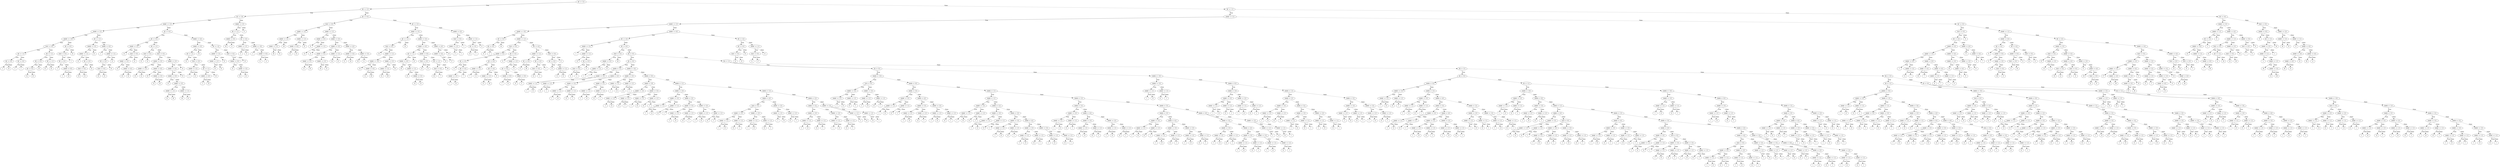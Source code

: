 digraph {
0 [label="dx' <= 3.5"];
1 [label="dx' <= 2.5"];
2 [label="dy' <= 3.0"];
3 [label="seedy' <= 2.5"];
4 [label="seedx' <= 2.5"];
5 [label="seedx' <= -0.5"];
6 [label="turn' <= 0.5"];
7 [label="dx' <= 1.5"];
8 [label="dx' <= 0.5"];
9 [label="1"];
8 -> 9 [label="True"];
10 [label="22"];
8 -> 10 [style="dashed", label="False"];
7 -> 8 [label="True"];
11 [label="dy' <= 0.5"];
12 [label="2"];
11 -> 12 [label="True"];
13 [label="1"];
11 -> 13 [style="dashed", label="False"];
7 -> 11 [style="dashed", label="False"];
6 -> 7 [label="True"];
14 [label="dx' <= 1.5"];
15 [label="dx' <= 0.5"];
16 [label="dy' <= 0.5"];
17 [label="21"];
16 -> 17 [label="True"];
18 [label="22"];
16 -> 18 [style="dashed", label="False"];
15 -> 16 [label="True"];
19 [label="22"];
15 -> 19 [style="dashed", label="False"];
14 -> 15 [label="True"];
20 [label="dy' <= 1.5"];
21 [label="21"];
20 -> 21 [label="True"];
22 [label="22"];
20 -> 22 [style="dashed", label="False"];
14 -> 20 [style="dashed", label="False"];
6 -> 14 [style="dashed", label="False"];
5 -> 6 [label="True"];
23 [label="dy' <= 0.5"];
24 [label="turn' <= 0.5"];
25 [label="dx' <= 0.5"];
26 [label="1"];
25 -> 26 [label="True"];
27 [label="seedx' <= 0.5"];
28 [label="1"];
27 -> 28 [label="True"];
29 [label="22"];
27 -> 29 [style="dashed", label="False"];
25 -> 27 [style="dashed", label="False"];
24 -> 25 [label="True"];
30 [label="1"];
24 -> 30 [style="dashed", label="False"];
23 -> 24 [label="True"];
31 [label="22"];
23 -> 31 [style="dashed", label="False"];
5 -> 23 [style="dashed", label="False"];
4 -> 5 [label="True"];
32 [label="dx' <= 1.5"];
33 [label="seedx' <= 3.5"];
34 [label="seedy' <= 1.5"];
35 [label="21"];
34 -> 35 [label="True"];
36 [label="dy' <= 0.5"];
37 [label="turn' <= 0.5"];
38 [label="22"];
37 -> 38 [label="True"];
39 [label="21"];
37 -> 39 [style="dashed", label="False"];
36 -> 37 [label="True"];
40 [label="21"];
36 -> 40 [style="dashed", label="False"];
34 -> 36 [style="dashed", label="False"];
33 -> 34 [label="True"];
41 [label="21"];
33 -> 41 [style="dashed", label="False"];
32 -> 33 [label="True"];
42 [label="seedx' <= 4.5"];
43 [label="1"];
42 -> 43 [label="True"];
44 [label="seedy' <= 1.5"];
45 [label="dy' <= 0.5"];
46 [label="turn' <= 0.5"];
47 [label="22"];
46 -> 47 [label="True"];
48 [label="21"];
46 -> 48 [style="dashed", label="False"];
45 -> 46 [label="True"];
49 [label="22"];
45 -> 49 [style="dashed", label="False"];
44 -> 45 [label="True"];
50 [label="21"];
44 -> 50 [style="dashed", label="False"];
42 -> 44 [style="dashed", label="False"];
32 -> 42 [style="dashed", label="False"];
4 -> 32 [style="dashed", label="False"];
3 -> 4 [label="True"];
51 [label="dy' <= 0.5"];
52 [label="dx' <= 0.5"];
53 [label="seedx' <= 3.5"];
54 [label="21"];
53 -> 54 [label="True"];
55 [label="turn' <= 0.5"];
56 [label="seedy' <= 3.5"];
57 [label="21"];
56 -> 57 [label="True"];
58 [label="seedy' <= 4.5"];
59 [label="22"];
58 -> 59 [label="True"];
60 [label="21"];
58 -> 60 [style="dashed", label="False"];
56 -> 58 [style="dashed", label="False"];
55 -> 56 [label="True"];
61 [label="21"];
55 -> 61 [style="dashed", label="False"];
53 -> 55 [style="dashed", label="False"];
52 -> 53 [label="True"];
62 [label="dx' <= 1.5"];
63 [label="turn' <= 0.5"];
64 [label="21"];
63 -> 64 [label="True"];
65 [label="22"];
63 -> 65 [style="dashed", label="False"];
62 -> 63 [label="True"];
66 [label="turn' <= 0.5"];
67 [label="seedx' <= 3.5"];
68 [label="seedx' <= 1.0"];
69 [label="22"];
68 -> 69 [label="True"];
70 [label="21"];
68 -> 70 [style="dashed", label="False"];
67 -> 68 [label="True"];
71 [label="seedx' <= 4.5"];
72 [label="22"];
71 -> 72 [label="True"];
73 [label="seedy' <= 3.5"];
74 [label="21"];
73 -> 74 [label="True"];
75 [label="22"];
73 -> 75 [style="dashed", label="False"];
71 -> 73 [style="dashed", label="False"];
67 -> 71 [style="dashed", label="False"];
66 -> 67 [label="True"];
76 [label="seedx' <= 3.5"];
77 [label="seedy' <= 4.5"];
78 [label="seedx' <= 0.5"];
79 [label="21"];
78 -> 79 [label="True"];
80 [label="seedy' <= 3.5"];
81 [label="seedx' <= 1.5"];
82 [label="21"];
81 -> 82 [label="True"];
83 [label="16"];
81 -> 83 [style="dashed", label="False"];
80 -> 81 [label="True"];
84 [label="seedx' <= 1.5"];
85 [label="16"];
84 -> 85 [label="True"];
86 [label="21"];
84 -> 86 [style="dashed", label="False"];
80 -> 84 [style="dashed", label="False"];
78 -> 80 [style="dashed", label="False"];
77 -> 78 [label="True"];
87 [label="21"];
77 -> 87 [style="dashed", label="False"];
76 -> 77 [label="True"];
88 [label="21"];
76 -> 88 [style="dashed", label="False"];
66 -> 76 [style="dashed", label="False"];
62 -> 66 [style="dashed", label="False"];
52 -> 62 [style="dashed", label="False"];
51 -> 52 [label="True"];
89 [label="seedy' <= 4.5"];
90 [label="seedy' <= 3.5"];
91 [label="dx' <= 1.5"];
92 [label="22"];
91 -> 92 [label="True"];
93 [label="turn' <= 0.5"];
94 [label="seedx' <= 2.5"];
95 [label="1"];
94 -> 95 [label="True"];
96 [label="21"];
94 -> 96 [style="dashed", label="False"];
93 -> 94 [label="True"];
97 [label="dy' <= 1.5"];
98 [label="seedx' <= 4.5"];
99 [label="1"];
98 -> 99 [label="True"];
100 [label="22"];
98 -> 100 [style="dashed", label="False"];
97 -> 98 [label="True"];
101 [label="22"];
97 -> 101 [style="dashed", label="False"];
93 -> 97 [style="dashed", label="False"];
91 -> 93 [style="dashed", label="False"];
90 -> 91 [label="True"];
102 [label="22"];
90 -> 102 [style="dashed", label="False"];
89 -> 90 [label="True"];
103 [label="dx' <= 1.0"];
104 [label="seedx' <= 2.5"];
105 [label="seedx' <= 1.5"];
106 [label="21"];
105 -> 106 [label="True"];
107 [label="22"];
105 -> 107 [style="dashed", label="False"];
104 -> 105 [label="True"];
108 [label="21"];
104 -> 108 [style="dashed", label="False"];
103 -> 104 [label="True"];
109 [label="turn' <= 0.5"];
110 [label="seedx' <= 0.5"];
111 [label="21"];
110 -> 111 [label="True"];
112 [label="seedx' <= 3.5"];
113 [label="22"];
112 -> 113 [label="True"];
114 [label="21"];
112 -> 114 [style="dashed", label="False"];
110 -> 112 [style="dashed", label="False"];
109 -> 110 [label="True"];
115 [label="22"];
109 -> 115 [style="dashed", label="False"];
103 -> 109 [style="dashed", label="False"];
89 -> 103 [style="dashed", label="False"];
51 -> 89 [style="dashed", label="False"];
3 -> 51 [style="dashed", label="False"];
2 -> 3 [label="True"];
116 [label="seedy' <= 2.5"];
117 [label="dx' <= 1.5"];
118 [label="seedx' <= 0.5"];
119 [label="10"];
118 -> 119 [label="True"];
120 [label="4"];
118 -> 120 [style="dashed", label="False"];
117 -> 118 [label="True"];
121 [label="dy' <= 4.5"];
122 [label="seedy' <= 1.5"];
123 [label="3"];
122 -> 123 [label="True"];
124 [label="4"];
122 -> 124 [style="dashed", label="False"];
121 -> 122 [label="True"];
125 [label="seedx' <= -0.5"];
126 [label="2"];
125 -> 126 [label="True"];
127 [label="seedx' <= 0.5"];
128 [label="6"];
127 -> 128 [label="True"];
129 [label="4"];
127 -> 129 [style="dashed", label="False"];
125 -> 127 [style="dashed", label="False"];
121 -> 125 [style="dashed", label="False"];
117 -> 121 [style="dashed", label="False"];
116 -> 117 [label="True"];
130 [label="0"];
116 -> 130 [style="dashed", label="False"];
2 -> 116 [style="dashed", label="False"];
1 -> 2 [label="True"];
131 [label="dy' <= 0.5"];
132 [label="turn' <= 0.5"];
133 [label="seedy' <= 3.5"];
134 [label="seedx' <= 1.5"];
135 [label="seedy' <= 1.5"];
136 [label="16"];
135 -> 136 [label="True"];
137 [label="21"];
135 -> 137 [style="dashed", label="False"];
134 -> 135 [label="True"];
138 [label="16"];
134 -> 138 [style="dashed", label="False"];
133 -> 134 [label="True"];
139 [label="seedx' <= 1.5"];
140 [label="seedx' <= 0.5"];
141 [label="21"];
140 -> 141 [label="True"];
142 [label="13"];
140 -> 142 [style="dashed", label="False"];
139 -> 140 [label="True"];
143 [label="21"];
139 -> 143 [style="dashed", label="False"];
133 -> 139 [style="dashed", label="False"];
132 -> 133 [label="True"];
144 [label="seedy' <= 1.5"];
145 [label="seedx' <= 0.5"];
146 [label="6"];
145 -> 146 [label="True"];
147 [label="seedx' <= 1.5"];
148 [label="13"];
147 -> 148 [label="True"];
149 [label="6"];
147 -> 149 [style="dashed", label="False"];
145 -> 147 [style="dashed", label="False"];
144 -> 145 [label="True"];
150 [label="seedy' <= 3.5"];
151 [label="seedx' <= 3.5"];
152 [label="seedx' <= 0.5"];
153 [label="seedy' <= 2.5"];
154 [label="11"];
153 -> 154 [label="True"];
155 [label="10"];
153 -> 155 [style="dashed", label="False"];
152 -> 153 [label="True"];
156 [label="seedy' <= 2.5"];
157 [label="16"];
156 -> 157 [label="True"];
158 [label="11"];
156 -> 158 [style="dashed", label="False"];
152 -> 156 [style="dashed", label="False"];
151 -> 152 [label="True"];
159 [label="seedy' <= 2.5"];
160 [label="10"];
159 -> 160 [label="True"];
161 [label="12"];
159 -> 161 [style="dashed", label="False"];
151 -> 159 [style="dashed", label="False"];
150 -> 151 [label="True"];
162 [label="seedy' <= 4.5"];
163 [label="seedx' <= 4.5"];
164 [label="11"];
163 -> 164 [label="True"];
165 [label="10"];
163 -> 165 [style="dashed", label="False"];
162 -> 163 [label="True"];
166 [label="seedx' <= 3.5"];
167 [label="10"];
166 -> 167 [label="True"];
168 [label="11"];
166 -> 168 [style="dashed", label="False"];
162 -> 166 [style="dashed", label="False"];
150 -> 162 [style="dashed", label="False"];
144 -> 150 [style="dashed", label="False"];
132 -> 144 [style="dashed", label="False"];
131 -> 132 [label="True"];
169 [label="dy' <= 2.5"];
170 [label="seedy' <= 3.5"];
171 [label="dy' <= 1.5"];
172 [label="turn' <= 0.5"];
173 [label="22"];
172 -> 173 [label="True"];
174 [label="seedy' <= 1.5"];
175 [label="seedx' <= -0.5"];
176 [label="22"];
175 -> 176 [label="True"];
177 [label="seedx' <= 0.5"];
178 [label="11"];
177 -> 178 [label="True"];
179 [label="20"];
177 -> 179 [style="dashed", label="False"];
175 -> 177 [style="dashed", label="False"];
174 -> 175 [label="True"];
180 [label="seedx' <= 2.5"];
181 [label="seedy' <= 2.5"];
182 [label="21"];
181 -> 182 [label="True"];
183 [label="20"];
181 -> 183 [style="dashed", label="False"];
180 -> 181 [label="True"];
184 [label="22"];
180 -> 184 [style="dashed", label="False"];
174 -> 180 [style="dashed", label="False"];
172 -> 174 [style="dashed", label="False"];
171 -> 172 [label="True"];
185 [label="22"];
171 -> 185 [style="dashed", label="False"];
170 -> 171 [label="True"];
186 [label="seedx' <= 3.5"];
187 [label="seedy' <= 4.5"];
188 [label="dy' <= 1.5"];
189 [label="seedx' <= 0.5"];
190 [label="10"];
189 -> 190 [label="True"];
191 [label="seedx' <= 1.5"];
192 [label="21"];
191 -> 192 [label="True"];
193 [label="seedx' <= 2.5"];
194 [label="15"];
193 -> 194 [label="True"];
195 [label="21"];
193 -> 195 [style="dashed", label="False"];
191 -> 193 [style="dashed", label="False"];
189 -> 191 [style="dashed", label="False"];
188 -> 189 [label="True"];
196 [label="22"];
188 -> 196 [style="dashed", label="False"];
187 -> 188 [label="True"];
197 [label="seedx' <= 0.5"];
198 [label="turn' <= 0.5"];
199 [label="21"];
198 -> 199 [label="True"];
200 [label="11"];
198 -> 200 [style="dashed", label="False"];
197 -> 198 [label="True"];
201 [label="dy' <= 1.5"];
202 [label="turn' <= 0.5"];
203 [label="22"];
202 -> 203 [label="True"];
204 [label="7"];
202 -> 204 [style="dashed", label="False"];
201 -> 202 [label="True"];
205 [label="10"];
201 -> 205 [style="dashed", label="False"];
197 -> 201 [style="dashed", label="False"];
187 -> 197 [style="dashed", label="False"];
186 -> 187 [label="True"];
206 [label="seedy' <= 4.5"];
207 [label="seedx' <= 4.5"];
208 [label="22"];
207 -> 208 [label="True"];
209 [label="17"];
207 -> 209 [style="dashed", label="False"];
206 -> 207 [label="True"];
210 [label="22"];
206 -> 210 [style="dashed", label="False"];
186 -> 206 [style="dashed", label="False"];
170 -> 186 [style="dashed", label="False"];
169 -> 170 [label="True"];
211 [label="seedx' <= 0.5"];
212 [label="turn' <= 0.5"];
213 [label="seedy' <= 1.5"];
214 [label="3"];
213 -> 214 [label="True"];
215 [label="1"];
213 -> 215 [style="dashed", label="False"];
212 -> 213 [label="True"];
216 [label="1"];
212 -> 216 [style="dashed", label="False"];
211 -> 212 [label="True"];
217 [label="seedy' <= 1.5"];
218 [label="dy' <= 3.5"];
219 [label="13"];
218 -> 219 [label="True"];
220 [label="1"];
218 -> 220 [style="dashed", label="False"];
217 -> 218 [label="True"];
221 [label="0"];
217 -> 221 [style="dashed", label="False"];
211 -> 217 [style="dashed", label="False"];
169 -> 211 [style="dashed", label="False"];
131 -> 169 [style="dashed", label="False"];
1 -> 131 [style="dashed", label="False"];
0 -> 1 [label="True"];
222 [label="dy' <= 1.5"];
223 [label="seedy' <= 2.5"];
224 [label="seedx' <= 2.5"];
225 [label="seedx' <= -0.5"];
226 [label="dy' <= 0.5"];
227 [label="dx' <= 4.5"];
228 [label="6"];
227 -> 228 [label="True"];
229 [label="1"];
227 -> 229 [style="dashed", label="False"];
226 -> 227 [label="True"];
230 [label="14"];
226 -> 230 [style="dashed", label="False"];
225 -> 226 [label="True"];
231 [label="seedx' <= 1.5"];
232 [label="turn' <= 0.5"];
233 [label="seedx' <= 0.5"];
234 [label="dy' <= 0.5"];
235 [label="6"];
234 -> 235 [label="True"];
236 [label="dx' <= 4.5"];
237 [label="seedy' <= 1.5"];
238 [label="7"];
237 -> 238 [label="True"];
239 [label="12"];
237 -> 239 [style="dashed", label="False"];
236 -> 237 [label="True"];
240 [label="7"];
236 -> 240 [style="dashed", label="False"];
234 -> 236 [style="dashed", label="False"];
233 -> 234 [label="True"];
241 [label="dy' <= 0.5"];
242 [label="seedy' <= 1.5"];
243 [label="7"];
242 -> 243 [label="True"];
244 [label="6"];
242 -> 244 [style="dashed", label="False"];
241 -> 242 [label="True"];
245 [label="dx' <= 4.5"];
246 [label="seedy' <= 1.5"];
247 [label="6"];
246 -> 247 [label="True"];
248 [label="10"];
246 -> 248 [style="dashed", label="False"];
245 -> 246 [label="True"];
249 [label="6"];
245 -> 249 [style="dashed", label="False"];
241 -> 245 [style="dashed", label="False"];
233 -> 241 [style="dashed", label="False"];
232 -> 233 [label="True"];
250 [label="dx' <= 4.5"];
251 [label="6"];
250 -> 251 [label="True"];
252 [label="seedy' <= 1.5"];
253 [label="dy' <= 0.5"];
254 [label="seedx' <= 0.5"];
255 [label="7"];
254 -> 255 [label="True"];
256 [label="6"];
254 -> 256 [style="dashed", label="False"];
253 -> 254 [label="True"];
257 [label="seedx' <= 0.5"];
258 [label="6"];
257 -> 258 [label="True"];
259 [label="5"];
257 -> 259 [style="dashed", label="False"];
253 -> 257 [style="dashed", label="False"];
252 -> 253 [label="True"];
260 [label="6"];
252 -> 260 [style="dashed", label="False"];
250 -> 252 [style="dashed", label="False"];
232 -> 250 [style="dashed", label="False"];
231 -> 232 [label="True"];
261 [label="dx' <= 4.5"];
262 [label="seedy' <= 1.5"];
263 [label="dy' <= 0.5"];
264 [label="6"];
263 -> 264 [label="True"];
265 [label="20"];
263 -> 265 [style="dashed", label="False"];
262 -> 263 [label="True"];
266 [label="dy' <= 0.5"];
267 [label="turn' <= 0.5"];
268 [label="12"];
267 -> 268 [label="True"];
269 [label="1"];
267 -> 269 [style="dashed", label="False"];
266 -> 267 [label="True"];
270 [label="1"];
266 -> 270 [style="dashed", label="False"];
262 -> 266 [style="dashed", label="False"];
261 -> 262 [label="True"];
271 [label="turn' <= 0.5"];
272 [label="dy' <= 0.5"];
273 [label="6"];
272 -> 273 [label="True"];
274 [label="seedy' <= 1.5"];
275 [label="6"];
274 -> 275 [label="True"];
276 [label="21"];
274 -> 276 [style="dashed", label="False"];
272 -> 274 [style="dashed", label="False"];
271 -> 272 [label="True"];
277 [label="6"];
271 -> 277 [style="dashed", label="False"];
261 -> 271 [style="dashed", label="False"];
231 -> 261 [style="dashed", label="False"];
225 -> 231 [style="dashed", label="False"];
224 -> 225 [label="True"];
278 [label="seedx' <= 4.5"];
279 [label="dx' <= 4.5"];
280 [label="seedx' <= 3.5"];
281 [label="1"];
280 -> 281 [label="True"];
282 [label="seedy' <= 1.5"];
283 [label="13"];
282 -> 283 [label="True"];
284 [label="dy' <= 0.5"];
285 [label="turn' <= 0.5"];
286 [label="6"];
285 -> 286 [label="True"];
287 [label="1"];
285 -> 287 [style="dashed", label="False"];
284 -> 285 [label="True"];
288 [label="6"];
284 -> 288 [style="dashed", label="False"];
282 -> 284 [style="dashed", label="False"];
280 -> 282 [style="dashed", label="False"];
279 -> 280 [label="True"];
289 [label="dy' <= 0.5"];
290 [label="turn' <= 0.5"];
291 [label="seedx' <= 3.5"];
292 [label="seedy' <= 1.5"];
293 [label="1"];
292 -> 293 [label="True"];
294 [label="7"];
292 -> 294 [style="dashed", label="False"];
291 -> 292 [label="True"];
295 [label="12"];
291 -> 295 [style="dashed", label="False"];
290 -> 291 [label="True"];
296 [label="20"];
290 -> 296 [style="dashed", label="False"];
289 -> 290 [label="True"];
297 [label="dx <= 0.5"];
298 [label="dy <= 0.5"];
299 [label="seedx <= 3.5"];
300 [label="seedx' <= 3.5"];
301 [label="seedy' <= 1.5"];
302 [label="1"];
301 -> 302 [label="True"];
303 [label="12"];
301 -> 303 [style="dashed", label="False"];
300 -> 301 [label="True"];
304 [label="seedy' <= 1.5"];
305 [label="12"];
304 -> 305 [label="True"];
306 [label="1"];
304 -> 306 [style="dashed", label="False"];
300 -> 304 [style="dashed", label="False"];
299 -> 300 [label="True"];
307 [label="seedx <= 4.5"];
308 [label="seedx' <= 3.5"];
309 [label="seedy' <= 1.5"];
310 [label="1"];
309 -> 310 [label="True"];
311 [label="12"];
309 -> 311 [style="dashed", label="False"];
308 -> 309 [label="True"];
312 [label="seedy' <= 1.5"];
313 [label="12"];
312 -> 313 [label="True"];
314 [label="1"];
312 -> 314 [style="dashed", label="False"];
308 -> 312 [style="dashed", label="False"];
307 -> 308 [label="True"];
315 [label="seedx' <= 3.5"];
316 [label="seedy' <= 1.5"];
317 [label="1"];
316 -> 317 [label="True"];
318 [label="12"];
316 -> 318 [style="dashed", label="False"];
315 -> 316 [label="True"];
319 [label="seedy' <= 1.5"];
320 [label="12"];
319 -> 320 [label="True"];
321 [label="1"];
319 -> 321 [style="dashed", label="False"];
315 -> 319 [style="dashed", label="False"];
307 -> 315 [style="dashed", label="False"];
299 -> 307 [style="dashed", label="False"];
298 -> 299 [label="True"];
322 [label="seedx <= -0.5"];
323 [label="seedx' <= 3.5"];
324 [label="seedy' <= 1.5"];
325 [label="1"];
324 -> 325 [label="True"];
326 [label="12"];
324 -> 326 [style="dashed", label="False"];
323 -> 324 [label="True"];
327 [label="seedy' <= 1.5"];
328 [label="12"];
327 -> 328 [label="True"];
329 [label="1"];
327 -> 329 [style="dashed", label="False"];
323 -> 327 [style="dashed", label="False"];
322 -> 323 [label="True"];
330 [label="seedx <= 0.5"];
331 [label="seedy <= 3.0"];
332 [label="seedx' <= 3.5"];
333 [label="seedy' <= 1.5"];
334 [label="1"];
333 -> 334 [label="True"];
335 [label="12"];
333 -> 335 [style="dashed", label="False"];
332 -> 333 [label="True"];
336 [label="seedy' <= 1.5"];
337 [label="12"];
336 -> 337 [label="True"];
338 [label="1"];
336 -> 338 [style="dashed", label="False"];
332 -> 336 [style="dashed", label="False"];
331 -> 332 [label="True"];
339 [label="seedx' <= 3.5"];
340 [label="seedy' <= 1.5"];
341 [label="1"];
340 -> 341 [label="True"];
342 [label="12"];
340 -> 342 [style="dashed", label="False"];
339 -> 340 [label="True"];
343 [label="seedy' <= 1.5"];
344 [label="12"];
343 -> 344 [label="True"];
345 [label="1"];
343 -> 345 [style="dashed", label="False"];
339 -> 343 [style="dashed", label="False"];
331 -> 339 [style="dashed", label="False"];
330 -> 331 [label="True"];
346 [label="seedx <= 1.5"];
347 [label="seedy <= 2.0"];
348 [label="seedx' <= 3.5"];
349 [label="seedy' <= 1.5"];
350 [label="1"];
349 -> 350 [label="True"];
351 [label="12"];
349 -> 351 [style="dashed", label="False"];
348 -> 349 [label="True"];
352 [label="seedy' <= 1.5"];
353 [label="12"];
352 -> 353 [label="True"];
354 [label="1"];
352 -> 354 [style="dashed", label="False"];
348 -> 352 [style="dashed", label="False"];
347 -> 348 [label="True"];
355 [label="seedy <= 3.5"];
356 [label="seedx' <= 3.5"];
357 [label="seedy' <= 1.5"];
358 [label="1"];
357 -> 358 [label="True"];
359 [label="12"];
357 -> 359 [style="dashed", label="False"];
356 -> 357 [label="True"];
360 [label="seedy' <= 1.5"];
361 [label="12"];
360 -> 361 [label="True"];
362 [label="1"];
360 -> 362 [style="dashed", label="False"];
356 -> 360 [style="dashed", label="False"];
355 -> 356 [label="True"];
363 [label="seedx' <= 3.5"];
364 [label="seedy' <= 1.5"];
365 [label="1"];
364 -> 365 [label="True"];
366 [label="12"];
364 -> 366 [style="dashed", label="False"];
363 -> 364 [label="True"];
367 [label="seedy' <= 1.5"];
368 [label="12"];
367 -> 368 [label="True"];
369 [label="1"];
367 -> 369 [style="dashed", label="False"];
363 -> 367 [style="dashed", label="False"];
355 -> 363 [style="dashed", label="False"];
347 -> 355 [style="dashed", label="False"];
346 -> 347 [label="True"];
370 [label="seedx <= 2.5"];
371 [label="seedy <= 4.5"];
372 [label="turn <= 0.5"];
373 [label="seedx' <= 3.5"];
374 [label="seedy' <= 1.5"];
375 [label="1"];
374 -> 375 [label="True"];
376 [label="12"];
374 -> 376 [style="dashed", label="False"];
373 -> 374 [label="True"];
377 [label="seedy' <= 1.5"];
378 [label="12"];
377 -> 378 [label="True"];
379 [label="1"];
377 -> 379 [style="dashed", label="False"];
373 -> 377 [style="dashed", label="False"];
372 -> 373 [label="True"];
380 [label="seedx' <= 3.5"];
381 [label="seedy' <= 1.5"];
382 [label="1"];
381 -> 382 [label="True"];
383 [label="12"];
381 -> 383 [style="dashed", label="False"];
380 -> 381 [label="True"];
384 [label="seedy' <= 1.5"];
385 [label="12"];
384 -> 385 [label="True"];
386 [label="1"];
384 -> 386 [style="dashed", label="False"];
380 -> 384 [style="dashed", label="False"];
372 -> 380 [style="dashed", label="False"];
371 -> 372 [label="True"];
387 [label="seedx' <= 3.5"];
388 [label="seedy' <= 1.5"];
389 [label="1"];
388 -> 389 [label="True"];
390 [label="12"];
388 -> 390 [style="dashed", label="False"];
387 -> 388 [label="True"];
391 [label="seedy' <= 1.5"];
392 [label="12"];
391 -> 392 [label="True"];
393 [label="1"];
391 -> 393 [style="dashed", label="False"];
387 -> 391 [style="dashed", label="False"];
371 -> 387 [style="dashed", label="False"];
370 -> 371 [label="True"];
394 [label="seedx <= 3.5"];
395 [label="seedy <= 3.5"];
396 [label="seedx' <= 3.5"];
397 [label="seedy' <= 1.5"];
398 [label="1"];
397 -> 398 [label="True"];
399 [label="12"];
397 -> 399 [style="dashed", label="False"];
396 -> 397 [label="True"];
400 [label="seedy' <= 1.5"];
401 [label="12"];
400 -> 401 [label="True"];
402 [label="1"];
400 -> 402 [style="dashed", label="False"];
396 -> 400 [style="dashed", label="False"];
395 -> 396 [label="True"];
403 [label="seedx' <= 3.5"];
404 [label="seedy' <= 1.5"];
405 [label="1"];
404 -> 405 [label="True"];
406 [label="12"];
404 -> 406 [style="dashed", label="False"];
403 -> 404 [label="True"];
407 [label="seedy' <= 1.5"];
408 [label="12"];
407 -> 408 [label="True"];
409 [label="1"];
407 -> 409 [style="dashed", label="False"];
403 -> 407 [style="dashed", label="False"];
395 -> 403 [style="dashed", label="False"];
394 -> 395 [label="True"];
410 [label="seedx' <= 3.5"];
411 [label="seedy' <= 1.5"];
412 [label="1"];
411 -> 412 [label="True"];
413 [label="12"];
411 -> 413 [style="dashed", label="False"];
410 -> 411 [label="True"];
414 [label="seedy' <= 1.5"];
415 [label="12"];
414 -> 415 [label="True"];
416 [label="1"];
414 -> 416 [style="dashed", label="False"];
410 -> 414 [style="dashed", label="False"];
394 -> 410 [style="dashed", label="False"];
370 -> 394 [style="dashed", label="False"];
346 -> 370 [style="dashed", label="False"];
330 -> 346 [style="dashed", label="False"];
322 -> 330 [style="dashed", label="False"];
298 -> 322 [style="dashed", label="False"];
297 -> 298 [label="True"];
417 [label="dx <= 1.5"];
418 [label="dy <= 0.5"];
419 [label="seedx <= -0.5"];
420 [label="turn <= 0.5"];
421 [label="seedx' <= 3.5"];
422 [label="seedy' <= 1.5"];
423 [label="1"];
422 -> 423 [label="True"];
424 [label="12"];
422 -> 424 [style="dashed", label="False"];
421 -> 422 [label="True"];
425 [label="seedy' <= 1.5"];
426 [label="12"];
425 -> 426 [label="True"];
427 [label="1"];
425 -> 427 [style="dashed", label="False"];
421 -> 425 [style="dashed", label="False"];
420 -> 421 [label="True"];
428 [label="seedx' <= 3.5"];
429 [label="seedy' <= 1.5"];
430 [label="1"];
429 -> 430 [label="True"];
431 [label="12"];
429 -> 431 [style="dashed", label="False"];
428 -> 429 [label="True"];
432 [label="seedy' <= 1.5"];
433 [label="12"];
432 -> 433 [label="True"];
434 [label="1"];
432 -> 434 [style="dashed", label="False"];
428 -> 432 [style="dashed", label="False"];
420 -> 428 [style="dashed", label="False"];
419 -> 420 [label="True"];
435 [label="seedx <= 0.5"];
436 [label="seedy <= 3.5"];
437 [label="seedx' <= 3.5"];
438 [label="seedy' <= 1.5"];
439 [label="1"];
438 -> 439 [label="True"];
440 [label="12"];
438 -> 440 [style="dashed", label="False"];
437 -> 438 [label="True"];
441 [label="seedy' <= 1.5"];
442 [label="12"];
441 -> 442 [label="True"];
443 [label="1"];
441 -> 443 [style="dashed", label="False"];
437 -> 441 [style="dashed", label="False"];
436 -> 437 [label="True"];
444 [label="seedy <= 4.5"];
445 [label="seedx' <= 3.5"];
446 [label="seedy' <= 1.5"];
447 [label="1"];
446 -> 447 [label="True"];
448 [label="12"];
446 -> 448 [style="dashed", label="False"];
445 -> 446 [label="True"];
449 [label="seedy' <= 1.5"];
450 [label="12"];
449 -> 450 [label="True"];
451 [label="1"];
449 -> 451 [style="dashed", label="False"];
445 -> 449 [style="dashed", label="False"];
444 -> 445 [label="True"];
452 [label="seedx' <= 3.5"];
453 [label="seedy' <= 1.5"];
454 [label="1"];
453 -> 454 [label="True"];
455 [label="12"];
453 -> 455 [style="dashed", label="False"];
452 -> 453 [label="True"];
456 [label="seedy' <= 1.5"];
457 [label="12"];
456 -> 457 [label="True"];
458 [label="1"];
456 -> 458 [style="dashed", label="False"];
452 -> 456 [style="dashed", label="False"];
444 -> 452 [style="dashed", label="False"];
436 -> 444 [style="dashed", label="False"];
435 -> 436 [label="True"];
459 [label="seedx <= 1.5"];
460 [label="seedy <= 1.5"];
461 [label="seedx' <= 3.5"];
462 [label="seedy' <= 1.5"];
463 [label="1"];
462 -> 463 [label="True"];
464 [label="12"];
462 -> 464 [style="dashed", label="False"];
461 -> 462 [label="True"];
465 [label="seedy' <= 1.5"];
466 [label="12"];
465 -> 466 [label="True"];
467 [label="1"];
465 -> 467 [style="dashed", label="False"];
461 -> 465 [style="dashed", label="False"];
460 -> 461 [label="True"];
468 [label="seedy <= 2.5"];
469 [label="seedx' <= 3.5"];
470 [label="seedy' <= 1.5"];
471 [label="1"];
470 -> 471 [label="True"];
472 [label="12"];
470 -> 472 [style="dashed", label="False"];
469 -> 470 [label="True"];
473 [label="seedy' <= 1.5"];
474 [label="12"];
473 -> 474 [label="True"];
475 [label="1"];
473 -> 475 [style="dashed", label="False"];
469 -> 473 [style="dashed", label="False"];
468 -> 469 [label="True"];
476 [label="seedy <= 3.5"];
477 [label="seedx' <= 3.5"];
478 [label="seedy' <= 1.5"];
479 [label="1"];
478 -> 479 [label="True"];
480 [label="12"];
478 -> 480 [style="dashed", label="False"];
477 -> 478 [label="True"];
481 [label="seedy' <= 1.5"];
482 [label="12"];
481 -> 482 [label="True"];
483 [label="1"];
481 -> 483 [style="dashed", label="False"];
477 -> 481 [style="dashed", label="False"];
476 -> 477 [label="True"];
484 [label="seedy <= 4.5"];
485 [label="seedx' <= 3.5"];
486 [label="seedy' <= 1.5"];
487 [label="1"];
486 -> 487 [label="True"];
488 [label="12"];
486 -> 488 [style="dashed", label="False"];
485 -> 486 [label="True"];
489 [label="seedy' <= 1.5"];
490 [label="12"];
489 -> 490 [label="True"];
491 [label="1"];
489 -> 491 [style="dashed", label="False"];
485 -> 489 [style="dashed", label="False"];
484 -> 485 [label="True"];
492 [label="seedx' <= 3.5"];
493 [label="seedy' <= 1.5"];
494 [label="1"];
493 -> 494 [label="True"];
495 [label="12"];
493 -> 495 [style="dashed", label="False"];
492 -> 493 [label="True"];
496 [label="seedy' <= 1.5"];
497 [label="12"];
496 -> 497 [label="True"];
498 [label="1"];
496 -> 498 [style="dashed", label="False"];
492 -> 496 [style="dashed", label="False"];
484 -> 492 [style="dashed", label="False"];
476 -> 484 [style="dashed", label="False"];
468 -> 476 [style="dashed", label="False"];
460 -> 468 [style="dashed", label="False"];
459 -> 460 [label="True"];
499 [label="seedx <= 2.5"];
500 [label="seedy <= 3.5"];
501 [label="seedx' <= 3.5"];
502 [label="seedy' <= 1.5"];
503 [label="1"];
502 -> 503 [label="True"];
504 [label="12"];
502 -> 504 [style="dashed", label="False"];
501 -> 502 [label="True"];
505 [label="seedy' <= 1.5"];
506 [label="12"];
505 -> 506 [label="True"];
507 [label="1"];
505 -> 507 [style="dashed", label="False"];
501 -> 505 [style="dashed", label="False"];
500 -> 501 [label="True"];
508 [label="seedy <= 4.5"];
509 [label="seedx' <= 3.5"];
510 [label="seedy' <= 1.5"];
511 [label="1"];
510 -> 511 [label="True"];
512 [label="12"];
510 -> 512 [style="dashed", label="False"];
509 -> 510 [label="True"];
513 [label="seedy' <= 1.5"];
514 [label="12"];
513 -> 514 [label="True"];
515 [label="1"];
513 -> 515 [style="dashed", label="False"];
509 -> 513 [style="dashed", label="False"];
508 -> 509 [label="True"];
516 [label="seedx' <= 3.5"];
517 [label="seedy' <= 1.5"];
518 [label="1"];
517 -> 518 [label="True"];
519 [label="12"];
517 -> 519 [style="dashed", label="False"];
516 -> 517 [label="True"];
520 [label="seedy' <= 1.5"];
521 [label="12"];
520 -> 521 [label="True"];
522 [label="1"];
520 -> 522 [style="dashed", label="False"];
516 -> 520 [style="dashed", label="False"];
508 -> 516 [style="dashed", label="False"];
500 -> 508 [style="dashed", label="False"];
499 -> 500 [label="True"];
523 [label="seedx <= 3.5"];
524 [label="seedy <= 3.5"];
525 [label="seedx' <= 3.5"];
526 [label="seedy' <= 1.5"];
527 [label="1"];
526 -> 527 [label="True"];
528 [label="12"];
526 -> 528 [style="dashed", label="False"];
525 -> 526 [label="True"];
529 [label="seedy' <= 1.5"];
530 [label="12"];
529 -> 530 [label="True"];
531 [label="1"];
529 -> 531 [style="dashed", label="False"];
525 -> 529 [style="dashed", label="False"];
524 -> 525 [label="True"];
532 [label="seedy <= 4.5"];
533 [label="seedx' <= 3.5"];
534 [label="seedy' <= 1.5"];
535 [label="1"];
534 -> 535 [label="True"];
536 [label="12"];
534 -> 536 [style="dashed", label="False"];
533 -> 534 [label="True"];
537 [label="seedy' <= 1.5"];
538 [label="12"];
537 -> 538 [label="True"];
539 [label="1"];
537 -> 539 [style="dashed", label="False"];
533 -> 537 [style="dashed", label="False"];
532 -> 533 [label="True"];
540 [label="seedx' <= 3.5"];
541 [label="seedy' <= 1.5"];
542 [label="1"];
541 -> 542 [label="True"];
543 [label="12"];
541 -> 543 [style="dashed", label="False"];
540 -> 541 [label="True"];
544 [label="seedy' <= 1.5"];
545 [label="12"];
544 -> 545 [label="True"];
546 [label="1"];
544 -> 546 [style="dashed", label="False"];
540 -> 544 [style="dashed", label="False"];
532 -> 540 [style="dashed", label="False"];
524 -> 532 [style="dashed", label="False"];
523 -> 524 [label="True"];
547 [label="seedx <= 4.5"];
548 [label="seedy <= 3.5"];
549 [label="seedx' <= 3.5"];
550 [label="seedy' <= 1.5"];
551 [label="1"];
550 -> 551 [label="True"];
552 [label="12"];
550 -> 552 [style="dashed", label="False"];
549 -> 550 [label="True"];
553 [label="seedy' <= 1.5"];
554 [label="12"];
553 -> 554 [label="True"];
555 [label="1"];
553 -> 555 [style="dashed", label="False"];
549 -> 553 [style="dashed", label="False"];
548 -> 549 [label="True"];
556 [label="seedy <= 4.5"];
557 [label="seedx' <= 3.5"];
558 [label="seedy' <= 1.5"];
559 [label="1"];
558 -> 559 [label="True"];
560 [label="12"];
558 -> 560 [style="dashed", label="False"];
557 -> 558 [label="True"];
561 [label="seedy' <= 1.5"];
562 [label="12"];
561 -> 562 [label="True"];
563 [label="1"];
561 -> 563 [style="dashed", label="False"];
557 -> 561 [style="dashed", label="False"];
556 -> 557 [label="True"];
564 [label="seedx' <= 3.5"];
565 [label="seedy' <= 1.5"];
566 [label="1"];
565 -> 566 [label="True"];
567 [label="12"];
565 -> 567 [style="dashed", label="False"];
564 -> 565 [label="True"];
568 [label="seedy' <= 1.5"];
569 [label="12"];
568 -> 569 [label="True"];
570 [label="1"];
568 -> 570 [style="dashed", label="False"];
564 -> 568 [style="dashed", label="False"];
556 -> 564 [style="dashed", label="False"];
548 -> 556 [style="dashed", label="False"];
547 -> 548 [label="True"];
571 [label="seedx' <= 3.5"];
572 [label="seedy' <= 1.5"];
573 [label="1"];
572 -> 573 [label="True"];
574 [label="12"];
572 -> 574 [style="dashed", label="False"];
571 -> 572 [label="True"];
575 [label="seedy' <= 1.5"];
576 [label="12"];
575 -> 576 [label="True"];
577 [label="1"];
575 -> 577 [style="dashed", label="False"];
571 -> 575 [style="dashed", label="False"];
547 -> 571 [style="dashed", label="False"];
523 -> 547 [style="dashed", label="False"];
499 -> 523 [style="dashed", label="False"];
459 -> 499 [style="dashed", label="False"];
435 -> 459 [style="dashed", label="False"];
419 -> 435 [style="dashed", label="False"];
418 -> 419 [label="True"];
578 [label="seedx <= -0.5"];
579 [label="seedx' <= 3.5"];
580 [label="seedy' <= 1.5"];
581 [label="1"];
580 -> 581 [label="True"];
582 [label="12"];
580 -> 582 [style="dashed", label="False"];
579 -> 580 [label="True"];
583 [label="seedy' <= 1.5"];
584 [label="12"];
583 -> 584 [label="True"];
585 [label="1"];
583 -> 585 [style="dashed", label="False"];
579 -> 583 [style="dashed", label="False"];
578 -> 579 [label="True"];
586 [label="seedx <= 0.5"];
587 [label="seedy <= 2.0"];
588 [label="seedx' <= 3.5"];
589 [label="seedy' <= 1.5"];
590 [label="1"];
589 -> 590 [label="True"];
591 [label="12"];
589 -> 591 [style="dashed", label="False"];
588 -> 589 [label="True"];
592 [label="seedy' <= 1.5"];
593 [label="12"];
592 -> 593 [label="True"];
594 [label="1"];
592 -> 594 [style="dashed", label="False"];
588 -> 592 [style="dashed", label="False"];
587 -> 588 [label="True"];
595 [label="seedx' <= 3.5"];
596 [label="seedy' <= 1.5"];
597 [label="1"];
596 -> 597 [label="True"];
598 [label="12"];
596 -> 598 [style="dashed", label="False"];
595 -> 596 [label="True"];
599 [label="seedy' <= 1.5"];
600 [label="12"];
599 -> 600 [label="True"];
601 [label="1"];
599 -> 601 [style="dashed", label="False"];
595 -> 599 [style="dashed", label="False"];
587 -> 595 [style="dashed", label="False"];
586 -> 587 [label="True"];
602 [label="seedx <= 1.5"];
603 [label="seedy <= 2.5"];
604 [label="seedx' <= 3.5"];
605 [label="seedy' <= 1.5"];
606 [label="1"];
605 -> 606 [label="True"];
607 [label="12"];
605 -> 607 [style="dashed", label="False"];
604 -> 605 [label="True"];
608 [label="seedy' <= 1.5"];
609 [label="12"];
608 -> 609 [label="True"];
610 [label="1"];
608 -> 610 [style="dashed", label="False"];
604 -> 608 [style="dashed", label="False"];
603 -> 604 [label="True"];
611 [label="seedy <= 3.5"];
612 [label="seedx' <= 3.5"];
613 [label="seedy' <= 1.5"];
614 [label="1"];
613 -> 614 [label="True"];
615 [label="12"];
613 -> 615 [style="dashed", label="False"];
612 -> 613 [label="True"];
616 [label="seedy' <= 1.5"];
617 [label="12"];
616 -> 617 [label="True"];
618 [label="1"];
616 -> 618 [style="dashed", label="False"];
612 -> 616 [style="dashed", label="False"];
611 -> 612 [label="True"];
619 [label="seedx' <= 3.5"];
620 [label="seedy' <= 1.5"];
621 [label="1"];
620 -> 621 [label="True"];
622 [label="12"];
620 -> 622 [style="dashed", label="False"];
619 -> 620 [label="True"];
623 [label="seedy' <= 1.5"];
624 [label="12"];
623 -> 624 [label="True"];
625 [label="1"];
623 -> 625 [style="dashed", label="False"];
619 -> 623 [style="dashed", label="False"];
611 -> 619 [style="dashed", label="False"];
603 -> 611 [style="dashed", label="False"];
602 -> 603 [label="True"];
626 [label="seedy <= 3.5"];
627 [label="seedx' <= 3.5"];
628 [label="seedy' <= 1.5"];
629 [label="1"];
628 -> 629 [label="True"];
630 [label="12"];
628 -> 630 [style="dashed", label="False"];
627 -> 628 [label="True"];
631 [label="seedy' <= 1.5"];
632 [label="12"];
631 -> 632 [label="True"];
633 [label="1"];
631 -> 633 [style="dashed", label="False"];
627 -> 631 [style="dashed", label="False"];
626 -> 627 [label="True"];
634 [label="seedx' <= 3.5"];
635 [label="seedy' <= 1.5"];
636 [label="1"];
635 -> 636 [label="True"];
637 [label="12"];
635 -> 637 [style="dashed", label="False"];
634 -> 635 [label="True"];
638 [label="seedy' <= 1.5"];
639 [label="12"];
638 -> 639 [label="True"];
640 [label="1"];
638 -> 640 [style="dashed", label="False"];
634 -> 638 [style="dashed", label="False"];
626 -> 634 [style="dashed", label="False"];
602 -> 626 [style="dashed", label="False"];
586 -> 602 [style="dashed", label="False"];
578 -> 586 [style="dashed", label="False"];
418 -> 578 [style="dashed", label="False"];
417 -> 418 [label="True"];
641 [label="dx <= 2.5"];
642 [label="dy <= 0.5"];
643 [label="seedx <= 0.5"];
644 [label="seedx' <= 3.5"];
645 [label="seedy' <= 1.5"];
646 [label="1"];
645 -> 646 [label="True"];
647 [label="12"];
645 -> 647 [style="dashed", label="False"];
644 -> 645 [label="True"];
648 [label="seedy' <= 1.5"];
649 [label="12"];
648 -> 649 [label="True"];
650 [label="1"];
648 -> 650 [style="dashed", label="False"];
644 -> 648 [style="dashed", label="False"];
643 -> 644 [label="True"];
651 [label="seedx <= 2.5"];
652 [label="seedx' <= 3.5"];
653 [label="seedy' <= 1.5"];
654 [label="1"];
653 -> 654 [label="True"];
655 [label="12"];
653 -> 655 [style="dashed", label="False"];
652 -> 653 [label="True"];
656 [label="seedy' <= 1.5"];
657 [label="12"];
656 -> 657 [label="True"];
658 [label="1"];
656 -> 658 [style="dashed", label="False"];
652 -> 656 [style="dashed", label="False"];
651 -> 652 [label="True"];
659 [label="seedx <= 4.5"];
660 [label="seedy <= 3.5"];
661 [label="seedx' <= 3.5"];
662 [label="seedy' <= 1.5"];
663 [label="1"];
662 -> 663 [label="True"];
664 [label="12"];
662 -> 664 [style="dashed", label="False"];
661 -> 662 [label="True"];
665 [label="seedy' <= 1.5"];
666 [label="12"];
665 -> 666 [label="True"];
667 [label="1"];
665 -> 667 [style="dashed", label="False"];
661 -> 665 [style="dashed", label="False"];
660 -> 661 [label="True"];
668 [label="seedy <= 4.5"];
669 [label="seedx' <= 3.5"];
670 [label="seedy' <= 1.5"];
671 [label="1"];
670 -> 671 [label="True"];
672 [label="12"];
670 -> 672 [style="dashed", label="False"];
669 -> 670 [label="True"];
673 [label="seedy' <= 1.5"];
674 [label="12"];
673 -> 674 [label="True"];
675 [label="1"];
673 -> 675 [style="dashed", label="False"];
669 -> 673 [style="dashed", label="False"];
668 -> 669 [label="True"];
676 [label="seedx' <= 3.5"];
677 [label="seedy' <= 1.5"];
678 [label="1"];
677 -> 678 [label="True"];
679 [label="12"];
677 -> 679 [style="dashed", label="False"];
676 -> 677 [label="True"];
680 [label="seedy' <= 1.5"];
681 [label="12"];
680 -> 681 [label="True"];
682 [label="1"];
680 -> 682 [style="dashed", label="False"];
676 -> 680 [style="dashed", label="False"];
668 -> 676 [style="dashed", label="False"];
660 -> 668 [style="dashed", label="False"];
659 -> 660 [label="True"];
683 [label="seedy <= 2.5"];
684 [label="seedx' <= 3.5"];
685 [label="seedy' <= 1.5"];
686 [label="1"];
685 -> 686 [label="True"];
687 [label="12"];
685 -> 687 [style="dashed", label="False"];
684 -> 685 [label="True"];
688 [label="seedy' <= 1.5"];
689 [label="12"];
688 -> 689 [label="True"];
690 [label="1"];
688 -> 690 [style="dashed", label="False"];
684 -> 688 [style="dashed", label="False"];
683 -> 684 [label="True"];
691 [label="seedx' <= 3.5"];
692 [label="seedy' <= 1.5"];
693 [label="1"];
692 -> 693 [label="True"];
694 [label="12"];
692 -> 694 [style="dashed", label="False"];
691 -> 692 [label="True"];
695 [label="seedy' <= 1.5"];
696 [label="12"];
695 -> 696 [label="True"];
697 [label="1"];
695 -> 697 [style="dashed", label="False"];
691 -> 695 [style="dashed", label="False"];
683 -> 691 [style="dashed", label="False"];
659 -> 683 [style="dashed", label="False"];
651 -> 659 [style="dashed", label="False"];
643 -> 651 [style="dashed", label="False"];
642 -> 643 [label="True"];
698 [label="dy <= 1.5"];
699 [label="seedx <= -0.5"];
700 [label="seedx' <= 3.5"];
701 [label="seedy' <= 1.5"];
702 [label="1"];
701 -> 702 [label="True"];
703 [label="12"];
701 -> 703 [style="dashed", label="False"];
700 -> 701 [label="True"];
704 [label="seedy' <= 1.5"];
705 [label="12"];
704 -> 705 [label="True"];
706 [label="1"];
704 -> 706 [style="dashed", label="False"];
700 -> 704 [style="dashed", label="False"];
699 -> 700 [label="True"];
707 [label="seedx <= 0.5"];
708 [label="seedx' <= 3.5"];
709 [label="seedy' <= 1.5"];
710 [label="1"];
709 -> 710 [label="True"];
711 [label="12"];
709 -> 711 [style="dashed", label="False"];
708 -> 709 [label="True"];
712 [label="seedy' <= 1.5"];
713 [label="12"];
712 -> 713 [label="True"];
714 [label="1"];
712 -> 714 [style="dashed", label="False"];
708 -> 712 [style="dashed", label="False"];
707 -> 708 [label="True"];
715 [label="seedx <= 1.5"];
716 [label="seedy <= 4.5"];
717 [label="seedx' <= 3.5"];
718 [label="seedy' <= 1.5"];
719 [label="1"];
718 -> 719 [label="True"];
720 [label="12"];
718 -> 720 [style="dashed", label="False"];
717 -> 718 [label="True"];
721 [label="seedy' <= 1.5"];
722 [label="12"];
721 -> 722 [label="True"];
723 [label="1"];
721 -> 723 [style="dashed", label="False"];
717 -> 721 [style="dashed", label="False"];
716 -> 717 [label="True"];
724 [label="turn <= 0.5"];
725 [label="seedx' <= 3.5"];
726 [label="seedy' <= 1.5"];
727 [label="1"];
726 -> 727 [label="True"];
728 [label="12"];
726 -> 728 [style="dashed", label="False"];
725 -> 726 [label="True"];
729 [label="seedy' <= 1.5"];
730 [label="12"];
729 -> 730 [label="True"];
731 [label="1"];
729 -> 731 [style="dashed", label="False"];
725 -> 729 [style="dashed", label="False"];
724 -> 725 [label="True"];
732 [label="seedx' <= 3.5"];
733 [label="seedy' <= 1.5"];
734 [label="1"];
733 -> 734 [label="True"];
735 [label="12"];
733 -> 735 [style="dashed", label="False"];
732 -> 733 [label="True"];
736 [label="seedy' <= 1.5"];
737 [label="12"];
736 -> 737 [label="True"];
738 [label="1"];
736 -> 738 [style="dashed", label="False"];
732 -> 736 [style="dashed", label="False"];
724 -> 732 [style="dashed", label="False"];
716 -> 724 [style="dashed", label="False"];
715 -> 716 [label="True"];
739 [label="seedx <= 2.5"];
740 [label="seedy <= 4.5"];
741 [label="seedx' <= 3.5"];
742 [label="seedy' <= 1.5"];
743 [label="1"];
742 -> 743 [label="True"];
744 [label="12"];
742 -> 744 [style="dashed", label="False"];
741 -> 742 [label="True"];
745 [label="seedy' <= 1.5"];
746 [label="12"];
745 -> 746 [label="True"];
747 [label="1"];
745 -> 747 [style="dashed", label="False"];
741 -> 745 [style="dashed", label="False"];
740 -> 741 [label="True"];
748 [label="seedx' <= 3.5"];
749 [label="seedy' <= 1.5"];
750 [label="1"];
749 -> 750 [label="True"];
751 [label="12"];
749 -> 751 [style="dashed", label="False"];
748 -> 749 [label="True"];
752 [label="seedy' <= 1.5"];
753 [label="12"];
752 -> 753 [label="True"];
754 [label="1"];
752 -> 754 [style="dashed", label="False"];
748 -> 752 [style="dashed", label="False"];
740 -> 748 [style="dashed", label="False"];
739 -> 740 [label="True"];
755 [label="seedx <= 3.5"];
756 [label="seedy <= 4.5"];
757 [label="seedx' <= 3.5"];
758 [label="seedy' <= 1.5"];
759 [label="1"];
758 -> 759 [label="True"];
760 [label="12"];
758 -> 760 [style="dashed", label="False"];
757 -> 758 [label="True"];
761 [label="seedy' <= 1.5"];
762 [label="12"];
761 -> 762 [label="True"];
763 [label="1"];
761 -> 763 [style="dashed", label="False"];
757 -> 761 [style="dashed", label="False"];
756 -> 757 [label="True"];
764 [label="turn <= 0.5"];
765 [label="seedx' <= 3.5"];
766 [label="seedy' <= 1.5"];
767 [label="1"];
766 -> 767 [label="True"];
768 [label="12"];
766 -> 768 [style="dashed", label="False"];
765 -> 766 [label="True"];
769 [label="seedy' <= 1.5"];
770 [label="12"];
769 -> 770 [label="True"];
771 [label="1"];
769 -> 771 [style="dashed", label="False"];
765 -> 769 [style="dashed", label="False"];
764 -> 765 [label="True"];
772 [label="seedx' <= 3.5"];
773 [label="seedy' <= 1.5"];
774 [label="1"];
773 -> 774 [label="True"];
775 [label="12"];
773 -> 775 [style="dashed", label="False"];
772 -> 773 [label="True"];
776 [label="seedy' <= 1.5"];
777 [label="12"];
776 -> 777 [label="True"];
778 [label="1"];
776 -> 778 [style="dashed", label="False"];
772 -> 776 [style="dashed", label="False"];
764 -> 772 [style="dashed", label="False"];
756 -> 764 [style="dashed", label="False"];
755 -> 756 [label="True"];
779 [label="seedx <= 4.5"];
780 [label="seedy <= 4.5"];
781 [label="turn <= 0.5"];
782 [label="seedx' <= 3.5"];
783 [label="seedy' <= 1.5"];
784 [label="1"];
783 -> 784 [label="True"];
785 [label="12"];
783 -> 785 [style="dashed", label="False"];
782 -> 783 [label="True"];
786 [label="seedy' <= 1.5"];
787 [label="12"];
786 -> 787 [label="True"];
788 [label="1"];
786 -> 788 [style="dashed", label="False"];
782 -> 786 [style="dashed", label="False"];
781 -> 782 [label="True"];
789 [label="seedx' <= 3.5"];
790 [label="seedy' <= 1.5"];
791 [label="1"];
790 -> 791 [label="True"];
792 [label="12"];
790 -> 792 [style="dashed", label="False"];
789 -> 790 [label="True"];
793 [label="seedy' <= 1.5"];
794 [label="12"];
793 -> 794 [label="True"];
795 [label="1"];
793 -> 795 [style="dashed", label="False"];
789 -> 793 [style="dashed", label="False"];
781 -> 789 [style="dashed", label="False"];
780 -> 781 [label="True"];
796 [label="seedx' <= 3.5"];
797 [label="seedy' <= 1.5"];
798 [label="1"];
797 -> 798 [label="True"];
799 [label="12"];
797 -> 799 [style="dashed", label="False"];
796 -> 797 [label="True"];
800 [label="seedy' <= 1.5"];
801 [label="12"];
800 -> 801 [label="True"];
802 [label="1"];
800 -> 802 [style="dashed", label="False"];
796 -> 800 [style="dashed", label="False"];
780 -> 796 [style="dashed", label="False"];
779 -> 780 [label="True"];
803 [label="seedy <= 2.0"];
804 [label="seedx' <= 3.5"];
805 [label="seedy' <= 1.5"];
806 [label="1"];
805 -> 806 [label="True"];
807 [label="12"];
805 -> 807 [style="dashed", label="False"];
804 -> 805 [label="True"];
808 [label="seedy' <= 1.5"];
809 [label="12"];
808 -> 809 [label="True"];
810 [label="1"];
808 -> 810 [style="dashed", label="False"];
804 -> 808 [style="dashed", label="False"];
803 -> 804 [label="True"];
811 [label="seedy <= 4.0"];
812 [label="seedx' <= 3.5"];
813 [label="seedy' <= 1.5"];
814 [label="1"];
813 -> 814 [label="True"];
815 [label="12"];
813 -> 815 [style="dashed", label="False"];
812 -> 813 [label="True"];
816 [label="seedy' <= 1.5"];
817 [label="12"];
816 -> 817 [label="True"];
818 [label="1"];
816 -> 818 [style="dashed", label="False"];
812 -> 816 [style="dashed", label="False"];
811 -> 812 [label="True"];
819 [label="seedx' <= 3.5"];
820 [label="seedy' <= 1.5"];
821 [label="1"];
820 -> 821 [label="True"];
822 [label="12"];
820 -> 822 [style="dashed", label="False"];
819 -> 820 [label="True"];
823 [label="seedy' <= 1.5"];
824 [label="12"];
823 -> 824 [label="True"];
825 [label="1"];
823 -> 825 [style="dashed", label="False"];
819 -> 823 [style="dashed", label="False"];
811 -> 819 [style="dashed", label="False"];
803 -> 811 [style="dashed", label="False"];
779 -> 803 [style="dashed", label="False"];
755 -> 779 [style="dashed", label="False"];
739 -> 755 [style="dashed", label="False"];
715 -> 739 [style="dashed", label="False"];
707 -> 715 [style="dashed", label="False"];
699 -> 707 [style="dashed", label="False"];
698 -> 699 [label="True"];
826 [label="seedx <= -0.5"];
827 [label="seedx' <= 3.5"];
828 [label="seedy' <= 1.5"];
829 [label="1"];
828 -> 829 [label="True"];
830 [label="12"];
828 -> 830 [style="dashed", label="False"];
827 -> 828 [label="True"];
831 [label="seedy' <= 1.5"];
832 [label="12"];
831 -> 832 [label="True"];
833 [label="1"];
831 -> 833 [style="dashed", label="False"];
827 -> 831 [style="dashed", label="False"];
826 -> 827 [label="True"];
834 [label="seedx <= 0.5"];
835 [label="seedx' <= 3.5"];
836 [label="seedy' <= 1.5"];
837 [label="1"];
836 -> 837 [label="True"];
838 [label="12"];
836 -> 838 [style="dashed", label="False"];
835 -> 836 [label="True"];
839 [label="seedy' <= 1.5"];
840 [label="12"];
839 -> 840 [label="True"];
841 [label="1"];
839 -> 841 [style="dashed", label="False"];
835 -> 839 [style="dashed", label="False"];
834 -> 835 [label="True"];
842 [label="seedx <= 1.5"];
843 [label="seedy <= 3.5"];
844 [label="seedx' <= 3.5"];
845 [label="seedy' <= 1.5"];
846 [label="1"];
845 -> 846 [label="True"];
847 [label="12"];
845 -> 847 [style="dashed", label="False"];
844 -> 845 [label="True"];
848 [label="seedy' <= 1.5"];
849 [label="12"];
848 -> 849 [label="True"];
850 [label="1"];
848 -> 850 [style="dashed", label="False"];
844 -> 848 [style="dashed", label="False"];
843 -> 844 [label="True"];
851 [label="seedy <= 4.5"];
852 [label="seedx' <= 3.5"];
853 [label="seedy' <= 1.5"];
854 [label="1"];
853 -> 854 [label="True"];
855 [label="12"];
853 -> 855 [style="dashed", label="False"];
852 -> 853 [label="True"];
856 [label="seedy' <= 1.5"];
857 [label="12"];
856 -> 857 [label="True"];
858 [label="1"];
856 -> 858 [style="dashed", label="False"];
852 -> 856 [style="dashed", label="False"];
851 -> 852 [label="True"];
859 [label="seedx' <= 3.5"];
860 [label="seedy' <= 1.5"];
861 [label="1"];
860 -> 861 [label="True"];
862 [label="12"];
860 -> 862 [style="dashed", label="False"];
859 -> 860 [label="True"];
863 [label="seedy' <= 1.5"];
864 [label="12"];
863 -> 864 [label="True"];
865 [label="1"];
863 -> 865 [style="dashed", label="False"];
859 -> 863 [style="dashed", label="False"];
851 -> 859 [style="dashed", label="False"];
843 -> 851 [style="dashed", label="False"];
842 -> 843 [label="True"];
866 [label="seedx' <= 3.5"];
867 [label="seedy' <= 1.5"];
868 [label="1"];
867 -> 868 [label="True"];
869 [label="12"];
867 -> 869 [style="dashed", label="False"];
866 -> 867 [label="True"];
870 [label="seedy' <= 1.5"];
871 [label="12"];
870 -> 871 [label="True"];
872 [label="1"];
870 -> 872 [style="dashed", label="False"];
866 -> 870 [style="dashed", label="False"];
842 -> 866 [style="dashed", label="False"];
834 -> 842 [style="dashed", label="False"];
826 -> 834 [style="dashed", label="False"];
698 -> 826 [style="dashed", label="False"];
642 -> 698 [style="dashed", label="False"];
641 -> 642 [label="True"];
873 [label="dx <= 3.5"];
874 [label="dy <= 1.5"];
875 [label="seedx <= -0.5"];
876 [label="seedx' <= 3.5"];
877 [label="seedy' <= 1.5"];
878 [label="1"];
877 -> 878 [label="True"];
879 [label="12"];
877 -> 879 [style="dashed", label="False"];
876 -> 877 [label="True"];
880 [label="seedy' <= 1.5"];
881 [label="12"];
880 -> 881 [label="True"];
882 [label="1"];
880 -> 882 [style="dashed", label="False"];
876 -> 880 [style="dashed", label="False"];
875 -> 876 [label="True"];
883 [label="seedx <= 1.0"];
884 [label="seedy <= 1.5"];
885 [label="seedx' <= 3.5"];
886 [label="seedy' <= 1.5"];
887 [label="1"];
886 -> 887 [label="True"];
888 [label="12"];
886 -> 888 [style="dashed", label="False"];
885 -> 886 [label="True"];
889 [label="seedy' <= 1.5"];
890 [label="12"];
889 -> 890 [label="True"];
891 [label="1"];
889 -> 891 [style="dashed", label="False"];
885 -> 889 [style="dashed", label="False"];
884 -> 885 [label="True"];
892 [label="seedx' <= 3.5"];
893 [label="seedy' <= 1.5"];
894 [label="1"];
893 -> 894 [label="True"];
895 [label="12"];
893 -> 895 [style="dashed", label="False"];
892 -> 893 [label="True"];
896 [label="seedy' <= 1.5"];
897 [label="12"];
896 -> 897 [label="True"];
898 [label="1"];
896 -> 898 [style="dashed", label="False"];
892 -> 896 [style="dashed", label="False"];
884 -> 892 [style="dashed", label="False"];
883 -> 884 [label="True"];
899 [label="seedx <= 3.0"];
900 [label="seedx' <= 3.5"];
901 [label="seedy' <= 1.5"];
902 [label="1"];
901 -> 902 [label="True"];
903 [label="12"];
901 -> 903 [style="dashed", label="False"];
900 -> 901 [label="True"];
904 [label="seedy' <= 1.5"];
905 [label="12"];
904 -> 905 [label="True"];
906 [label="1"];
904 -> 906 [style="dashed", label="False"];
900 -> 904 [style="dashed", label="False"];
899 -> 900 [label="True"];
907 [label="seedx <= 4.5"];
908 [label="seedy <= 4.5"];
909 [label="seedx' <= 3.5"];
910 [label="seedy' <= 1.5"];
911 [label="1"];
910 -> 911 [label="True"];
912 [label="12"];
910 -> 912 [style="dashed", label="False"];
909 -> 910 [label="True"];
913 [label="seedy' <= 1.5"];
914 [label="12"];
913 -> 914 [label="True"];
915 [label="1"];
913 -> 915 [style="dashed", label="False"];
909 -> 913 [style="dashed", label="False"];
908 -> 909 [label="True"];
916 [label="seedx' <= 3.5"];
917 [label="seedy' <= 1.5"];
918 [label="1"];
917 -> 918 [label="True"];
919 [label="12"];
917 -> 919 [style="dashed", label="False"];
916 -> 917 [label="True"];
920 [label="seedy' <= 1.5"];
921 [label="12"];
920 -> 921 [label="True"];
922 [label="1"];
920 -> 922 [style="dashed", label="False"];
916 -> 920 [style="dashed", label="False"];
908 -> 916 [style="dashed", label="False"];
907 -> 908 [label="True"];
923 [label="seedy <= 4.0"];
924 [label="seedx' <= 3.5"];
925 [label="seedy' <= 1.5"];
926 [label="1"];
925 -> 926 [label="True"];
927 [label="12"];
925 -> 927 [style="dashed", label="False"];
924 -> 925 [label="True"];
928 [label="seedy' <= 1.5"];
929 [label="12"];
928 -> 929 [label="True"];
930 [label="1"];
928 -> 930 [style="dashed", label="False"];
924 -> 928 [style="dashed", label="False"];
923 -> 924 [label="True"];
931 [label="turn <= 0.5"];
932 [label="seedx' <= 3.5"];
933 [label="seedy' <= 1.5"];
934 [label="1"];
933 -> 934 [label="True"];
935 [label="12"];
933 -> 935 [style="dashed", label="False"];
932 -> 933 [label="True"];
936 [label="seedy' <= 1.5"];
937 [label="12"];
936 -> 937 [label="True"];
938 [label="1"];
936 -> 938 [style="dashed", label="False"];
932 -> 936 [style="dashed", label="False"];
931 -> 932 [label="True"];
939 [label="seedx' <= 3.5"];
940 [label="seedy' <= 1.5"];
941 [label="1"];
940 -> 941 [label="True"];
942 [label="12"];
940 -> 942 [style="dashed", label="False"];
939 -> 940 [label="True"];
943 [label="seedy' <= 1.5"];
944 [label="12"];
943 -> 944 [label="True"];
945 [label="1"];
943 -> 945 [style="dashed", label="False"];
939 -> 943 [style="dashed", label="False"];
931 -> 939 [style="dashed", label="False"];
923 -> 931 [style="dashed", label="False"];
907 -> 923 [style="dashed", label="False"];
899 -> 907 [style="dashed", label="False"];
883 -> 899 [style="dashed", label="False"];
875 -> 883 [style="dashed", label="False"];
874 -> 875 [label="True"];
946 [label="seedx <= -0.5"];
947 [label="turn <= 0.5"];
948 [label="seedx' <= 3.5"];
949 [label="seedy' <= 1.5"];
950 [label="1"];
949 -> 950 [label="True"];
951 [label="12"];
949 -> 951 [style="dashed", label="False"];
948 -> 949 [label="True"];
952 [label="seedy' <= 1.5"];
953 [label="12"];
952 -> 953 [label="True"];
954 [label="1"];
952 -> 954 [style="dashed", label="False"];
948 -> 952 [style="dashed", label="False"];
947 -> 948 [label="True"];
955 [label="seedx' <= 3.5"];
956 [label="seedy' <= 1.5"];
957 [label="1"];
956 -> 957 [label="True"];
958 [label="12"];
956 -> 958 [style="dashed", label="False"];
955 -> 956 [label="True"];
959 [label="seedy' <= 1.5"];
960 [label="12"];
959 -> 960 [label="True"];
961 [label="1"];
959 -> 961 [style="dashed", label="False"];
955 -> 959 [style="dashed", label="False"];
947 -> 955 [style="dashed", label="False"];
946 -> 947 [label="True"];
962 [label="seedx <= 0.5"];
963 [label="seedy <= 1.5"];
964 [label="seedx' <= 3.5"];
965 [label="seedy' <= 1.5"];
966 [label="1"];
965 -> 966 [label="True"];
967 [label="12"];
965 -> 967 [style="dashed", label="False"];
964 -> 965 [label="True"];
968 [label="seedy' <= 1.5"];
969 [label="12"];
968 -> 969 [label="True"];
970 [label="1"];
968 -> 970 [style="dashed", label="False"];
964 -> 968 [style="dashed", label="False"];
963 -> 964 [label="True"];
971 [label="seedy <= 2.5"];
972 [label="seedx' <= 3.5"];
973 [label="seedy' <= 1.5"];
974 [label="1"];
973 -> 974 [label="True"];
975 [label="12"];
973 -> 975 [style="dashed", label="False"];
972 -> 973 [label="True"];
976 [label="seedy' <= 1.5"];
977 [label="12"];
976 -> 977 [label="True"];
978 [label="1"];
976 -> 978 [style="dashed", label="False"];
972 -> 976 [style="dashed", label="False"];
971 -> 972 [label="True"];
979 [label="seedy <= 3.5"];
980 [label="seedx' <= 3.5"];
981 [label="seedy' <= 1.5"];
982 [label="1"];
981 -> 982 [label="True"];
983 [label="12"];
981 -> 983 [style="dashed", label="False"];
980 -> 981 [label="True"];
984 [label="seedy' <= 1.5"];
985 [label="12"];
984 -> 985 [label="True"];
986 [label="1"];
984 -> 986 [style="dashed", label="False"];
980 -> 984 [style="dashed", label="False"];
979 -> 980 [label="True"];
987 [label="seedx' <= 3.5"];
988 [label="seedy' <= 1.5"];
989 [label="1"];
988 -> 989 [label="True"];
990 [label="12"];
988 -> 990 [style="dashed", label="False"];
987 -> 988 [label="True"];
991 [label="seedy' <= 1.5"];
992 [label="12"];
991 -> 992 [label="True"];
993 [label="1"];
991 -> 993 [style="dashed", label="False"];
987 -> 991 [style="dashed", label="False"];
979 -> 987 [style="dashed", label="False"];
971 -> 979 [style="dashed", label="False"];
963 -> 971 [style="dashed", label="False"];
962 -> 963 [label="True"];
994 [label="seedx <= 1.5"];
995 [label="seedy <= 2.5"];
996 [label="seedx' <= 3.5"];
997 [label="seedy' <= 1.5"];
998 [label="1"];
997 -> 998 [label="True"];
999 [label="12"];
997 -> 999 [style="dashed", label="False"];
996 -> 997 [label="True"];
1000 [label="seedy' <= 1.5"];
1001 [label="12"];
1000 -> 1001 [label="True"];
1002 [label="1"];
1000 -> 1002 [style="dashed", label="False"];
996 -> 1000 [style="dashed", label="False"];
995 -> 996 [label="True"];
1003 [label="seedy <= 3.5"];
1004 [label="seedx' <= 3.5"];
1005 [label="seedy' <= 1.5"];
1006 [label="1"];
1005 -> 1006 [label="True"];
1007 [label="12"];
1005 -> 1007 [style="dashed", label="False"];
1004 -> 1005 [label="True"];
1008 [label="seedy' <= 1.5"];
1009 [label="12"];
1008 -> 1009 [label="True"];
1010 [label="1"];
1008 -> 1010 [style="dashed", label="False"];
1004 -> 1008 [style="dashed", label="False"];
1003 -> 1004 [label="True"];
1011 [label="seedx' <= 3.5"];
1012 [label="seedy' <= 1.5"];
1013 [label="1"];
1012 -> 1013 [label="True"];
1014 [label="12"];
1012 -> 1014 [style="dashed", label="False"];
1011 -> 1012 [label="True"];
1015 [label="seedy' <= 1.5"];
1016 [label="12"];
1015 -> 1016 [label="True"];
1017 [label="1"];
1015 -> 1017 [style="dashed", label="False"];
1011 -> 1015 [style="dashed", label="False"];
1003 -> 1011 [style="dashed", label="False"];
995 -> 1003 [style="dashed", label="False"];
994 -> 995 [label="True"];
1018 [label="seedy <= 3.5"];
1019 [label="seedx' <= 3.5"];
1020 [label="seedy' <= 1.5"];
1021 [label="1"];
1020 -> 1021 [label="True"];
1022 [label="12"];
1020 -> 1022 [style="dashed", label="False"];
1019 -> 1020 [label="True"];
1023 [label="seedy' <= 1.5"];
1024 [label="12"];
1023 -> 1024 [label="True"];
1025 [label="1"];
1023 -> 1025 [style="dashed", label="False"];
1019 -> 1023 [style="dashed", label="False"];
1018 -> 1019 [label="True"];
1026 [label="seedx' <= 3.5"];
1027 [label="seedy' <= 1.5"];
1028 [label="1"];
1027 -> 1028 [label="True"];
1029 [label="12"];
1027 -> 1029 [style="dashed", label="False"];
1026 -> 1027 [label="True"];
1030 [label="seedy' <= 1.5"];
1031 [label="12"];
1030 -> 1031 [label="True"];
1032 [label="1"];
1030 -> 1032 [style="dashed", label="False"];
1026 -> 1030 [style="dashed", label="False"];
1018 -> 1026 [style="dashed", label="False"];
994 -> 1018 [style="dashed", label="False"];
962 -> 994 [style="dashed", label="False"];
946 -> 962 [style="dashed", label="False"];
874 -> 946 [style="dashed", label="False"];
873 -> 874 [label="True"];
1033 [label="dy <= 0.5"];
1034 [label="seedx' <= 3.5"];
1035 [label="seedy' <= 1.5"];
1036 [label="1"];
1035 -> 1036 [label="True"];
1037 [label="12"];
1035 -> 1037 [style="dashed", label="False"];
1034 -> 1035 [label="True"];
1038 [label="seedy' <= 1.5"];
1039 [label="12"];
1038 -> 1039 [label="True"];
1040 [label="1"];
1038 -> 1040 [style="dashed", label="False"];
1034 -> 1038 [style="dashed", label="False"];
1033 -> 1034 [label="True"];
1041 [label="dy <= 1.5"];
1042 [label="seedx <= 4.0"];
1043 [label="seedx' <= 3.5"];
1044 [label="seedy' <= 1.5"];
1045 [label="1"];
1044 -> 1045 [label="True"];
1046 [label="12"];
1044 -> 1046 [style="dashed", label="False"];
1043 -> 1044 [label="True"];
1047 [label="seedy' <= 1.5"];
1048 [label="12"];
1047 -> 1048 [label="True"];
1049 [label="1"];
1047 -> 1049 [style="dashed", label="False"];
1043 -> 1047 [style="dashed", label="False"];
1042 -> 1043 [label="True"];
1050 [label="seedy <= 2.0"];
1051 [label="seedx' <= 3.5"];
1052 [label="seedy' <= 1.5"];
1053 [label="1"];
1052 -> 1053 [label="True"];
1054 [label="12"];
1052 -> 1054 [style="dashed", label="False"];
1051 -> 1052 [label="True"];
1055 [label="seedy' <= 1.5"];
1056 [label="12"];
1055 -> 1056 [label="True"];
1057 [label="1"];
1055 -> 1057 [style="dashed", label="False"];
1051 -> 1055 [style="dashed", label="False"];
1050 -> 1051 [label="True"];
1058 [label="seedy <= 4.0"];
1059 [label="seedx' <= 3.5"];
1060 [label="seedy' <= 1.5"];
1061 [label="1"];
1060 -> 1061 [label="True"];
1062 [label="12"];
1060 -> 1062 [style="dashed", label="False"];
1059 -> 1060 [label="True"];
1063 [label="seedy' <= 1.5"];
1064 [label="12"];
1063 -> 1064 [label="True"];
1065 [label="1"];
1063 -> 1065 [style="dashed", label="False"];
1059 -> 1063 [style="dashed", label="False"];
1058 -> 1059 [label="True"];
1066 [label="seedx' <= 3.5"];
1067 [label="seedy' <= 1.5"];
1068 [label="1"];
1067 -> 1068 [label="True"];
1069 [label="12"];
1067 -> 1069 [style="dashed", label="False"];
1066 -> 1067 [label="True"];
1070 [label="seedy' <= 1.5"];
1071 [label="12"];
1070 -> 1071 [label="True"];
1072 [label="1"];
1070 -> 1072 [style="dashed", label="False"];
1066 -> 1070 [style="dashed", label="False"];
1058 -> 1066 [style="dashed", label="False"];
1050 -> 1058 [style="dashed", label="False"];
1042 -> 1050 [style="dashed", label="False"];
1041 -> 1042 [label="True"];
1073 [label="seedx <= -0.5"];
1074 [label="turn <= 0.5"];
1075 [label="seedx' <= 3.5"];
1076 [label="seedy' <= 1.5"];
1077 [label="1"];
1076 -> 1077 [label="True"];
1078 [label="12"];
1076 -> 1078 [style="dashed", label="False"];
1075 -> 1076 [label="True"];
1079 [label="seedy' <= 1.5"];
1080 [label="12"];
1079 -> 1080 [label="True"];
1081 [label="1"];
1079 -> 1081 [style="dashed", label="False"];
1075 -> 1079 [style="dashed", label="False"];
1074 -> 1075 [label="True"];
1082 [label="seedx' <= 3.5"];
1083 [label="seedy' <= 1.5"];
1084 [label="1"];
1083 -> 1084 [label="True"];
1085 [label="12"];
1083 -> 1085 [style="dashed", label="False"];
1082 -> 1083 [label="True"];
1086 [label="seedy' <= 1.5"];
1087 [label="12"];
1086 -> 1087 [label="True"];
1088 [label="1"];
1086 -> 1088 [style="dashed", label="False"];
1082 -> 1086 [style="dashed", label="False"];
1074 -> 1082 [style="dashed", label="False"];
1073 -> 1074 [label="True"];
1089 [label="seedx <= 1.0"];
1090 [label="seedy <= 3.5"];
1091 [label="seedx' <= 3.5"];
1092 [label="seedy' <= 1.5"];
1093 [label="1"];
1092 -> 1093 [label="True"];
1094 [label="12"];
1092 -> 1094 [style="dashed", label="False"];
1091 -> 1092 [label="True"];
1095 [label="seedy' <= 1.5"];
1096 [label="12"];
1095 -> 1096 [label="True"];
1097 [label="1"];
1095 -> 1097 [style="dashed", label="False"];
1091 -> 1095 [style="dashed", label="False"];
1090 -> 1091 [label="True"];
1098 [label="seedx' <= 3.5"];
1099 [label="seedy' <= 1.5"];
1100 [label="1"];
1099 -> 1100 [label="True"];
1101 [label="12"];
1099 -> 1101 [style="dashed", label="False"];
1098 -> 1099 [label="True"];
1102 [label="seedy' <= 1.5"];
1103 [label="12"];
1102 -> 1103 [label="True"];
1104 [label="1"];
1102 -> 1104 [style="dashed", label="False"];
1098 -> 1102 [style="dashed", label="False"];
1090 -> 1098 [style="dashed", label="False"];
1089 -> 1090 [label="True"];
1105 [label="seedx <= 2.5"];
1106 [label="seedx' <= 3.5"];
1107 [label="seedy' <= 1.5"];
1108 [label="1"];
1107 -> 1108 [label="True"];
1109 [label="12"];
1107 -> 1109 [style="dashed", label="False"];
1106 -> 1107 [label="True"];
1110 [label="seedy' <= 1.5"];
1111 [label="12"];
1110 -> 1111 [label="True"];
1112 [label="1"];
1110 -> 1112 [style="dashed", label="False"];
1106 -> 1110 [style="dashed", label="False"];
1105 -> 1106 [label="True"];
1113 [label="seedx <= 3.5"];
1114 [label="seedx' <= 3.5"];
1115 [label="seedy' <= 1.5"];
1116 [label="1"];
1115 -> 1116 [label="True"];
1117 [label="12"];
1115 -> 1117 [style="dashed", label="False"];
1114 -> 1115 [label="True"];
1118 [label="seedy' <= 1.5"];
1119 [label="12"];
1118 -> 1119 [label="True"];
1120 [label="1"];
1118 -> 1120 [style="dashed", label="False"];
1114 -> 1118 [style="dashed", label="False"];
1113 -> 1114 [label="True"];
1121 [label="seedx' <= 3.5"];
1122 [label="seedy' <= 1.5"];
1123 [label="1"];
1122 -> 1123 [label="True"];
1124 [label="12"];
1122 -> 1124 [style="dashed", label="False"];
1121 -> 1122 [label="True"];
1125 [label="seedy' <= 1.5"];
1126 [label="12"];
1125 -> 1126 [label="True"];
1127 [label="1"];
1125 -> 1127 [style="dashed", label="False"];
1121 -> 1125 [style="dashed", label="False"];
1113 -> 1121 [style="dashed", label="False"];
1105 -> 1113 [style="dashed", label="False"];
1089 -> 1105 [style="dashed", label="False"];
1073 -> 1089 [style="dashed", label="False"];
1041 -> 1073 [style="dashed", label="False"];
1033 -> 1041 [style="dashed", label="False"];
873 -> 1033 [style="dashed", label="False"];
641 -> 873 [style="dashed", label="False"];
417 -> 641 [style="dashed", label="False"];
297 -> 417 [style="dashed", label="False"];
289 -> 297 [style="dashed", label="False"];
279 -> 289 [style="dashed", label="False"];
278 -> 279 [label="True"];
1128 [label="dx' <= 4.5"];
1129 [label="dy' <= 0.5"];
1130 [label="turn' <= 0.5"];
1131 [label="22"];
1130 -> 1131 [label="True"];
1132 [label="13"];
1130 -> 1132 [style="dashed", label="False"];
1129 -> 1130 [label="True"];
1133 [label="22"];
1129 -> 1133 [style="dashed", label="False"];
1128 -> 1129 [label="True"];
1134 [label="seedy' <= 1.5"];
1135 [label="turn' <= 0.5"];
1136 [label="6"];
1135 -> 1136 [label="True"];
1137 [label="17"];
1135 -> 1137 [style="dashed", label="False"];
1134 -> 1135 [label="True"];
1138 [label="11"];
1134 -> 1138 [style="dashed", label="False"];
1128 -> 1134 [style="dashed", label="False"];
278 -> 1128 [style="dashed", label="False"];
224 -> 278 [style="dashed", label="False"];
223 -> 224 [label="True"];
1139 [label="dy' <= 0.5"];
1140 [label="turn' <= 0.5"];
1141 [label="dx' <= 4.5"];
1142 [label="seedx' <= 3.5"];
1143 [label="seedy' <= 3.5"];
1144 [label="seedx' <= 0.5"];
1145 [label="7"];
1144 -> 1145 [label="True"];
1146 [label="seedx' <= 2.5"];
1147 [label="11"];
1146 -> 1147 [label="True"];
1148 [label="7"];
1146 -> 1148 [style="dashed", label="False"];
1144 -> 1146 [style="dashed", label="False"];
1143 -> 1144 [label="True"];
1149 [label="seedx' <= 0.5"];
1150 [label="seedy' <= 4.5"];
1151 [label="10"];
1150 -> 1151 [label="True"];
1152 [label="7"];
1150 -> 1152 [style="dashed", label="False"];
1149 -> 1150 [label="True"];
1153 [label="seedy' <= 4.5"];
1154 [label="seedx' <= 1.5"];
1155 [label="6"];
1154 -> 1155 [label="True"];
1156 [label="7"];
1154 -> 1156 [style="dashed", label="False"];
1153 -> 1154 [label="True"];
1157 [label="seedx' <= 1.5"];
1158 [label="7"];
1157 -> 1158 [label="True"];
1159 [label="6"];
1157 -> 1159 [style="dashed", label="False"];
1153 -> 1157 [style="dashed", label="False"];
1149 -> 1153 [style="dashed", label="False"];
1143 -> 1149 [style="dashed", label="False"];
1142 -> 1143 [label="True"];
1160 [label="seedx' <= 4.5"];
1161 [label="seedy' <= 3.5"];
1162 [label="10"];
1161 -> 1162 [label="True"];
1163 [label="seedy' <= 4.5"];
1164 [label="11"];
1163 -> 1164 [label="True"];
1165 [label="9"];
1163 -> 1165 [style="dashed", label="False"];
1161 -> 1163 [style="dashed", label="False"];
1160 -> 1161 [label="True"];
1166 [label="seedy' <= 3.5"];
1167 [label="9"];
1166 -> 1167 [label="True"];
1168 [label="6"];
1166 -> 1168 [style="dashed", label="False"];
1160 -> 1166 [style="dashed", label="False"];
1142 -> 1160 [style="dashed", label="False"];
1141 -> 1142 [label="True"];
1169 [label="seedx' <= 4.5"];
1170 [label="6"];
1169 -> 1170 [label="True"];
1171 [label="seedy' <= 4.5"];
1172 [label="6"];
1171 -> 1172 [label="True"];
1173 [label="7"];
1171 -> 1173 [style="dashed", label="False"];
1169 -> 1171 [style="dashed", label="False"];
1141 -> 1169 [style="dashed", label="False"];
1140 -> 1141 [label="True"];
1174 [label="6"];
1140 -> 1174 [style="dashed", label="False"];
1139 -> 1140 [label="True"];
1175 [label="seedx' <= 1.5"];
1176 [label="seedy' <= 4.5"];
1177 [label="dx' <= 4.5"];
1178 [label="6"];
1177 -> 1178 [label="True"];
1179 [label="seedx' <= 0.5"];
1180 [label="6"];
1179 -> 1180 [label="True"];
1181 [label="seedy' <= 3.5"];
1182 [label="6"];
1181 -> 1182 [label="True"];
1183 [label="turn' <= 0.5"];
1184 [label="20"];
1183 -> 1184 [label="True"];
1185 [label="6"];
1183 -> 1185 [style="dashed", label="False"];
1181 -> 1183 [style="dashed", label="False"];
1179 -> 1181 [style="dashed", label="False"];
1177 -> 1179 [style="dashed", label="False"];
1176 -> 1177 [label="True"];
1186 [label="dx' <= 4.5"];
1187 [label="seedx' <= 0.5"];
1188 [label="turn' <= 0.5"];
1189 [label="6"];
1188 -> 1189 [label="True"];
1190 [label="10"];
1188 -> 1190 [style="dashed", label="False"];
1187 -> 1188 [label="True"];
1191 [label="6"];
1187 -> 1191 [style="dashed", label="False"];
1186 -> 1187 [label="True"];
1192 [label="turn' <= 0.5"];
1193 [label="15"];
1192 -> 1193 [label="True"];
1194 [label="6"];
1192 -> 1194 [style="dashed", label="False"];
1186 -> 1192 [style="dashed", label="False"];
1176 -> 1186 [style="dashed", label="False"];
1175 -> 1176 [label="True"];
1195 [label="dx' <= 4.5"];
1196 [label="seedy' <= 3.5"];
1197 [label="turn' <= 0.5"];
1198 [label="22"];
1197 -> 1198 [label="True"];
1199 [label="seedx' <= 3.5"];
1200 [label="13"];
1199 -> 1200 [label="True"];
1201 [label="2"];
1199 -> 1201 [style="dashed", label="False"];
1197 -> 1199 [style="dashed", label="False"];
1196 -> 1197 [label="True"];
1202 [label="seedy' <= 4.5"];
1203 [label="seedx' <= 4.5"];
1204 [label="turn' <= 0.5"];
1205 [label="10"];
1204 -> 1205 [label="True"];
1206 [label="12"];
1204 -> 1206 [style="dashed", label="False"];
1203 -> 1204 [label="True"];
1207 [label="turn' <= 0.5"];
1208 [label="13"];
1207 -> 1208 [label="True"];
1209 [label="6"];
1207 -> 1209 [style="dashed", label="False"];
1203 -> 1207 [style="dashed", label="False"];
1202 -> 1203 [label="True"];
1210 [label="seedx' <= 3.5"];
1211 [label="6"];
1210 -> 1211 [label="True"];
1212 [label="seedx' <= 4.5"];
1213 [label="10"];
1212 -> 1213 [label="True"];
1214 [label="turn' <= 0.5"];
1215 [label="22"];
1214 -> 1215 [label="True"];
1216 [label="6"];
1214 -> 1216 [style="dashed", label="False"];
1212 -> 1214 [style="dashed", label="False"];
1210 -> 1212 [style="dashed", label="False"];
1202 -> 1210 [style="dashed", label="False"];
1196 -> 1202 [style="dashed", label="False"];
1195 -> 1196 [label="True"];
1217 [label="seedx' <= 4.5"];
1218 [label="turn' <= 0.5"];
1219 [label="seedx' <= 2.5"];
1220 [label="seedy' <= 3.5"];
1221 [label="17"];
1220 -> 1221 [label="True"];
1222 [label="seedy' <= 4.5"];
1223 [label="15"];
1222 -> 1223 [label="True"];
1224 [label="18"];
1222 -> 1224 [style="dashed", label="False"];
1220 -> 1222 [style="dashed", label="False"];
1219 -> 1220 [label="True"];
1225 [label="seedy' <= 4.5"];
1226 [label="seedx' <= 3.5"];
1227 [label="seedy' <= 3.5"];
1228 [label="13"];
1227 -> 1228 [label="True"];
1229 [label="18"];
1227 -> 1229 [style="dashed", label="False"];
1226 -> 1227 [label="True"];
1230 [label="13"];
1226 -> 1230 [style="dashed", label="False"];
1225 -> 1226 [label="True"];
1231 [label="17"];
1225 -> 1231 [style="dashed", label="False"];
1219 -> 1225 [style="dashed", label="False"];
1218 -> 1219 [label="True"];
1232 [label="seedx' <= 3.5"];
1233 [label="seedy' <= 3.5"];
1234 [label="seedx' <= 2.5"];
1235 [label="6"];
1234 -> 1235 [label="True"];
1236 [label="1"];
1234 -> 1236 [style="dashed", label="False"];
1233 -> 1234 [label="True"];
1237 [label="seedx' <= 2.5"];
1238 [label="seedy' <= 4.5"];
1239 [label="6"];
1238 -> 1239 [label="True"];
1240 [label="15"];
1238 -> 1240 [style="dashed", label="False"];
1237 -> 1238 [label="True"];
1241 [label="6"];
1237 -> 1241 [style="dashed", label="False"];
1233 -> 1237 [style="dashed", label="False"];
1232 -> 1233 [label="True"];
1242 [label="seedy' <= 3.5"];
1243 [label="13"];
1242 -> 1243 [label="True"];
1244 [label="seedy' <= 4.5"];
1245 [label="6"];
1244 -> 1245 [label="True"];
1246 [label="18"];
1244 -> 1246 [style="dashed", label="False"];
1242 -> 1244 [style="dashed", label="False"];
1232 -> 1242 [style="dashed", label="False"];
1218 -> 1232 [style="dashed", label="False"];
1217 -> 1218 [label="True"];
1247 [label="seedy' <= 4.5"];
1248 [label="turn' <= 0.5"];
1249 [label="15"];
1248 -> 1249 [label="True"];
1250 [label="10"];
1248 -> 1250 [style="dashed", label="False"];
1247 -> 1248 [label="True"];
1251 [label="turn' <= 0.5"];
1252 [label="8"];
1251 -> 1252 [label="True"];
1253 [label="7"];
1251 -> 1253 [style="dashed", label="False"];
1247 -> 1251 [style="dashed", label="False"];
1217 -> 1247 [style="dashed", label="False"];
1195 -> 1217 [style="dashed", label="False"];
1175 -> 1195 [style="dashed", label="False"];
1139 -> 1175 [style="dashed", label="False"];
223 -> 1139 [style="dashed", label="False"];
222 -> 223 [label="True"];
1254 [label="dx' <= 4.5"];
1255 [label="seedy' <= 2.5"];
1256 [label="seedx' <= 1.5"];
1257 [label="dy' <= 2.5"];
1258 [label="seedx' <= -0.5"];
1259 [label="22"];
1258 -> 1259 [label="True"];
1260 [label="seedy' <= 1.5"];
1261 [label="4"];
1260 -> 1261 [label="True"];
1262 [label="seedx' <= 0.5"];
1263 [label="1"];
1262 -> 1263 [label="True"];
1264 [label="18"];
1262 -> 1264 [style="dashed", label="False"];
1260 -> 1262 [style="dashed", label="False"];
1258 -> 1260 [style="dashed", label="False"];
1257 -> 1258 [label="True"];
1265 [label="1"];
1257 -> 1265 [style="dashed", label="False"];
1256 -> 1257 [label="True"];
1266 [label="0"];
1256 -> 1266 [style="dashed", label="False"];
1255 -> 1256 [label="True"];
1267 [label="seedy' <= 4.5"];
1268 [label="seedx' <= 1.5"];
1269 [label="turn' <= 0.5"];
1270 [label="22"];
1269 -> 1270 [label="True"];
1271 [label="dy' <= 2.5"];
1272 [label="6"];
1271 -> 1272 [label="True"];
1273 [label="14"];
1271 -> 1273 [style="dashed", label="False"];
1269 -> 1271 [style="dashed", label="False"];
1268 -> 1269 [label="True"];
1274 [label="seedx' <= 2.5"];
1275 [label="turn' <= 0.5"];
1276 [label="22"];
1275 -> 1276 [label="True"];
1277 [label="19"];
1275 -> 1277 [style="dashed", label="False"];
1274 -> 1275 [label="True"];
1278 [label="22"];
1274 -> 1278 [style="dashed", label="False"];
1268 -> 1274 [style="dashed", label="False"];
1267 -> 1268 [label="True"];
1279 [label="seedx' <= 0.5"];
1280 [label="turn' <= 0.5"];
1281 [label="7"];
1280 -> 1281 [label="True"];
1282 [label="6"];
1280 -> 1282 [style="dashed", label="False"];
1279 -> 1280 [label="True"];
1283 [label="6"];
1279 -> 1283 [style="dashed", label="False"];
1267 -> 1279 [style="dashed", label="False"];
1255 -> 1267 [style="dashed", label="False"];
1254 -> 1255 [label="True"];
1284 [label="turn' <= 0.5"];
1285 [label="seedx' <= 0.5"];
1286 [label="6"];
1285 -> 1286 [label="True"];
1287 [label="dy' <= 2.5"];
1288 [label="seedx' <= 2.5"];
1289 [label="seedy' <= 1.5"];
1290 [label="5"];
1289 -> 1290 [label="True"];
1291 [label="seedx' <= 1.5"];
1292 [label="20"];
1291 -> 1292 [label="True"];
1293 [label="seedy' <= 3.5"];
1294 [label="15"];
1293 -> 1294 [label="True"];
1295 [label="20"];
1293 -> 1295 [style="dashed", label="False"];
1291 -> 1293 [style="dashed", label="False"];
1289 -> 1291 [style="dashed", label="False"];
1288 -> 1289 [label="True"];
1296 [label="1"];
1288 -> 1296 [style="dashed", label="False"];
1287 -> 1288 [label="True"];
1297 [label="14"];
1287 -> 1297 [style="dashed", label="False"];
1285 -> 1287 [style="dashed", label="False"];
1284 -> 1285 [label="True"];
1298 [label="seedy' <= 3.5"];
1299 [label="seedx' <= 2.5"];
1300 [label="16"];
1299 -> 1300 [label="True"];
1301 [label="13"];
1299 -> 1301 [style="dashed", label="False"];
1298 -> 1299 [label="True"];
1302 [label="seedx' <= 1.5"];
1303 [label="17"];
1302 -> 1303 [label="True"];
1304 [label="seedx' <= 4.5"];
1305 [label="seedx' <= 3.0"];
1306 [label="seedy' <= 4.5"];
1307 [label="20"];
1306 -> 1307 [label="True"];
1308 [label="21"];
1306 -> 1308 [style="dashed", label="False"];
1305 -> 1306 [label="True"];
1309 [label="21"];
1305 -> 1309 [style="dashed", label="False"];
1304 -> 1305 [label="True"];
1310 [label="seedy' <= 4.5"];
1311 [label="20"];
1310 -> 1311 [label="True"];
1312 [label="11"];
1310 -> 1312 [style="dashed", label="False"];
1304 -> 1310 [style="dashed", label="False"];
1302 -> 1304 [style="dashed", label="False"];
1298 -> 1302 [style="dashed", label="False"];
1284 -> 1298 [style="dashed", label="False"];
1254 -> 1284 [style="dashed", label="False"];
222 -> 1254 [style="dashed", label="False"];
0 -> 222 [style="dashed", label="False"];

}